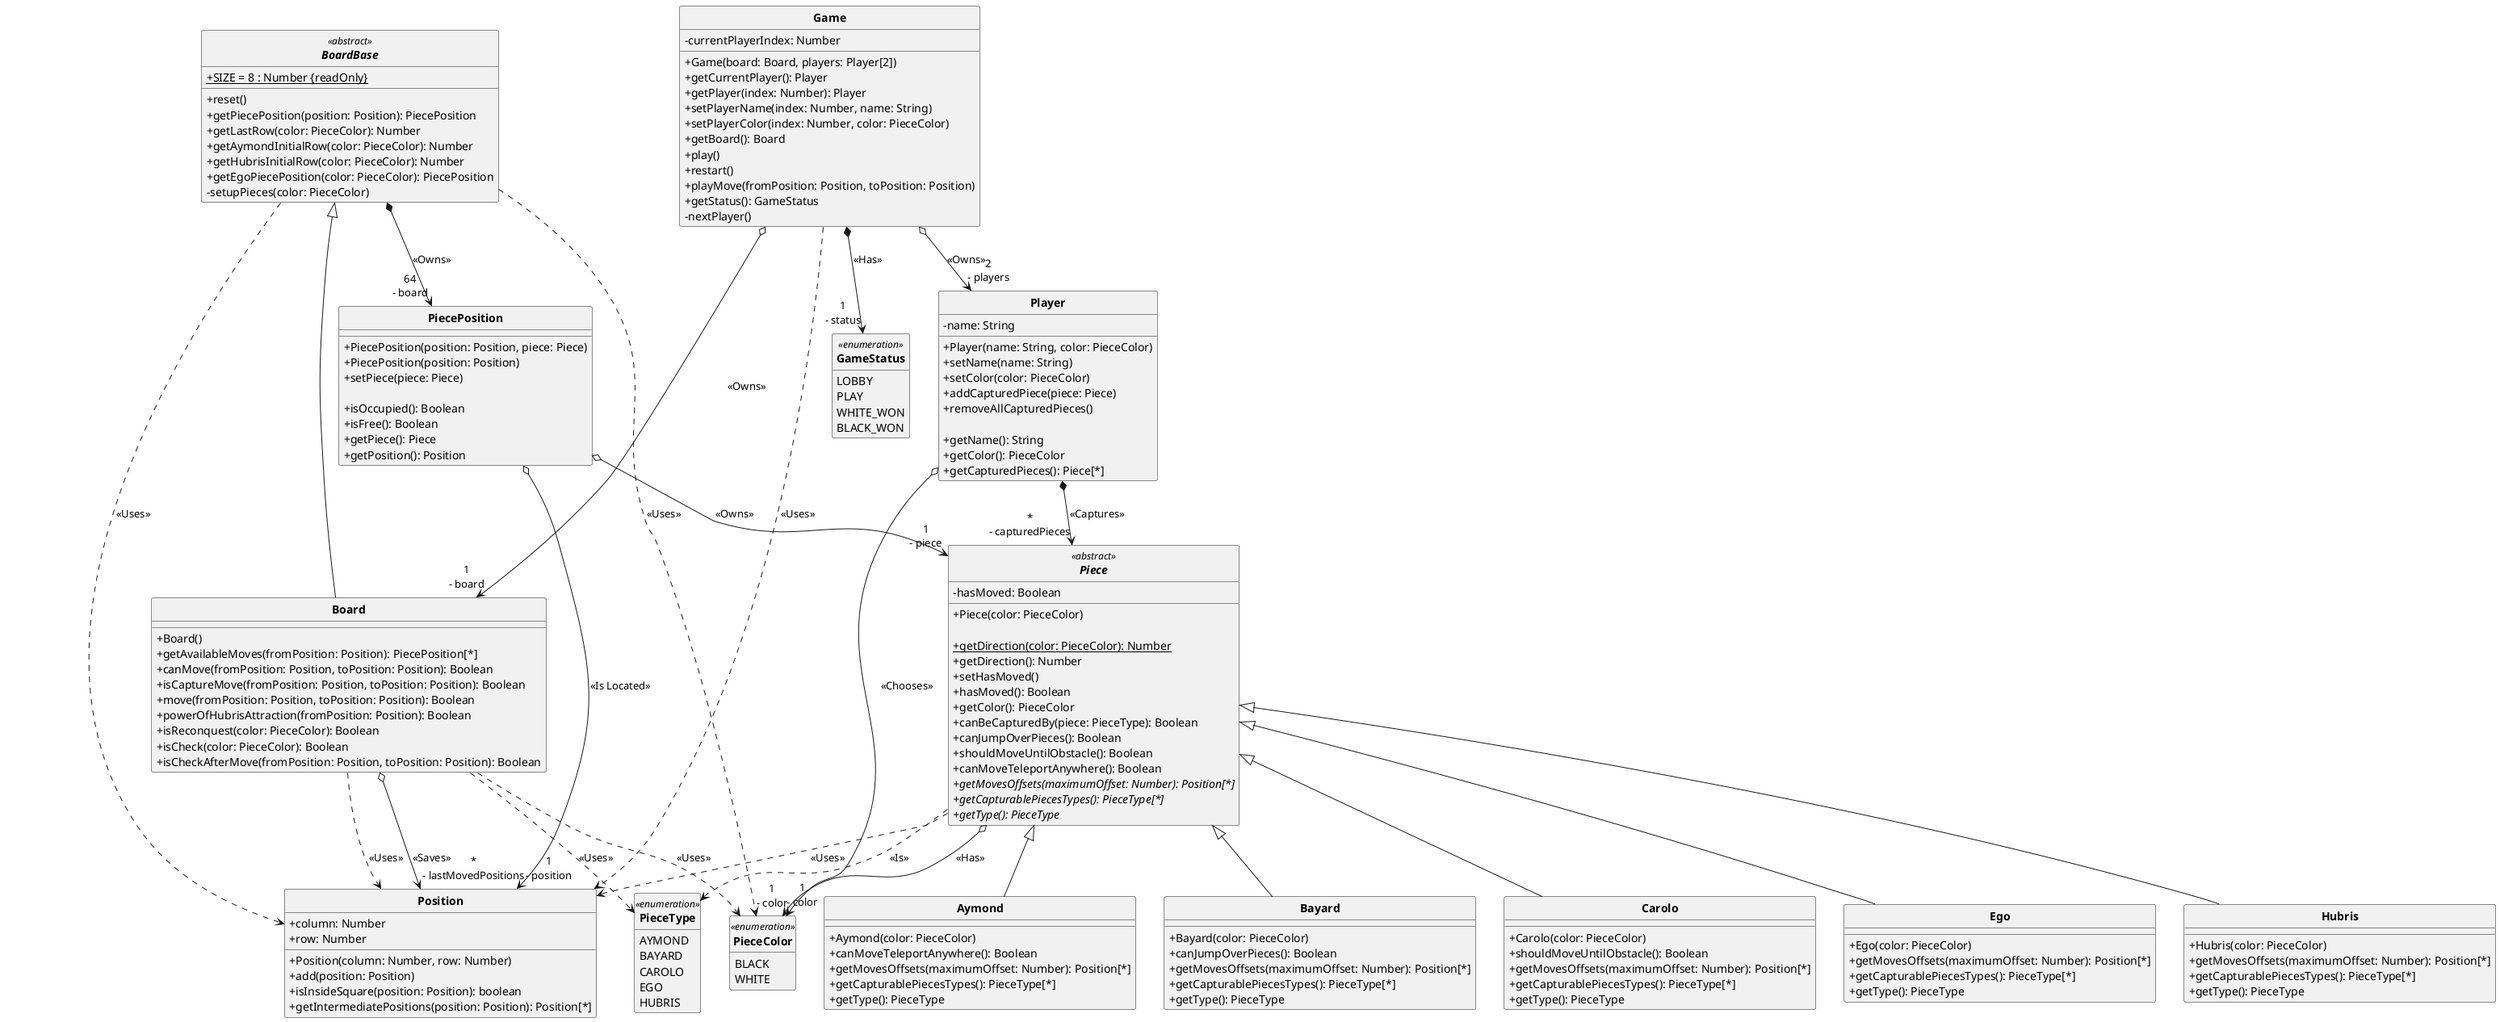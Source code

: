 @startuml UML

skinparam style strictuml
skinparam classAttributeIconSize 0
skinparam classFontStyle Bold
hide enum methods

enum GameStatus <<enumeration>> {
  LOBBY
  PLAY
  WHITE_WON
  BLACK_WON
}

class Game {
  {field} - currentPlayerIndex: Number

  {method} + Game(board: Board, players: Player[2])
  {method} + getCurrentPlayer(): Player
  {method} + getPlayer(index: Number): Player
  {method} + setPlayerName(index: Number, name: String)
  {method} + setPlayerColor(index: Number, color: PieceColor)
  {method} + getBoard(): Board
  {method} + play()
  {method} + restart()
  {method} + playMove(fromPosition: Position, toPosition: Position)
  {method} + getStatus(): GameStatus
  {method} - nextPlayer()
}
Game o--> "1\n- board" Board : <<Owns>>
Game o--> "2\n- players" Player : <<Owns>>
Game *--> "1\n- status" GameStatus : <<Has>>
Game ..> Position : <<Uses>>

class Player {
  {field} - name: String

  {method} + Player(name: String, color: PieceColor)
  {method} + setName(name: String)
  {method} + setColor(color: PieceColor)
  {method} + addCapturedPiece(piece: Piece)
  {method} + removeAllCapturedPieces()

  {method} + getName(): String
  {method} + getColor(): PieceColor
  {method} + getCapturedPieces(): Piece[*]
}
Player o--> "1\n- color" PieceColor : <<Chooses>>
Player *--> "*\n- capturedPieces" Piece : <<Captures>>

enum PieceType <<enumeration>> {
  AYMOND
  BAYARD
  CAROLO
  EGO
  HUBRIS
}

enum PieceColor <<enumeration>> {
  BLACK
  WHITE

  {method} + getOpposite(): PieceColor
}

abstract class Piece <<abstract>> {
  {field} - hasMoved: Boolean

  {method} + Piece(color: PieceColor)

  {method} + getDirection(color: PieceColor): Number {static}
  {method} + getDirection(): Number
  {method} + setHasMoved()
  {method} + hasMoved(): Boolean
  {method} + getColor(): PieceColor
  {method} + canBeCapturedBy(piece: PieceType): Boolean
  {method} + canJumpOverPieces(): Boolean
  {method} + shouldMoveUntilObstacle(): Boolean
  {method} + canMoveTeleportAnywhere(): Boolean
  {method} + getMovesOffsets(maximumOffset: Number): Position[*] {abstract}
  {method} + getCapturablePiecesTypes(): PieceType[*] {abstract}
  {method} + getType(): PieceType {abstract}
}
Piece o--> "1\n- color" PieceColor : <<Has>>
Piece ..> Position : <<Uses>>
Piece ..> PieceType : <<Is>>

class Aymond extends Piece {
  {method} + Aymond(color: PieceColor)
  {method} + canMoveTeleportAnywhere(): Boolean
  {method} + getMovesOffsets(maximumOffset: Number): Position[*]
  {method} + getCapturablePiecesTypes(): PieceType[*]
  {method} + getType(): PieceType
}

class Bayard extends Piece {
  {method} + Bayard(color: PieceColor)
  {method} + canJumpOverPieces(): Boolean
  {method} + getMovesOffsets(maximumOffset: Number): Position[*]
  {method} + getCapturablePiecesTypes(): PieceType[*]
  {method} + getType(): PieceType
}

class Carolo extends Piece {
  {method} + Carolo(color: PieceColor)
  {method} + shouldMoveUntilObstacle(): Boolean
  {method} + getMovesOffsets(maximumOffset: Number): Position[*]
  {method} + getCapturablePiecesTypes(): PieceType[*]
  {method} + getType(): PieceType
}

class Ego extends Piece {
  {method} + Ego(color: PieceColor)
  {method} + getMovesOffsets(maximumOffset: Number): Position[*]
  {method} + getCapturablePiecesTypes(): PieceType[*]
  {method} + getType(): PieceType
}

class Hubris extends Piece {
  {method} + Hubris(color: PieceColor)
  {method} + getMovesOffsets(maximumOffset: Number): Position[*]
  {method} + getCapturablePiecesTypes(): PieceType[*]
  {method} + getType(): PieceType
}

abstract class BoardBase <<abstract>> {
  {field} + {static} SIZE = 8 : Number {readOnly}

  {method} + reset()
  {method} + getPiecePosition(position: Position): PiecePosition
  {method} + getLastRow(color: PieceColor): Number
  {method} + getAymondInitialRow(color: PieceColor): Number
  {method} + getHubrisInitialRow(color: PieceColor): Number
  {method} + getEgoPiecePosition(color: PieceColor): PiecePosition
  {method} - setupPieces(color: PieceColor)
}
BoardBase *--> "64\n- board" PiecePosition : <<Owns>>
BoardBase ..> Position : <<Uses>>
BoardBase ..> PieceColor : <<Uses>>

class Board extends BoardBase {
  {method} + Board()
  {method} + getAvailableMoves(fromPosition: Position): PiecePosition[*]
  {method} + canMove(fromPosition: Position, toPosition: Position): Boolean
  {method} + isCaptureMove(fromPosition: Position, toPosition: Position): Boolean
  {method} + move(fromPosition: Position, toPosition: Position): Boolean
  {method} + powerOfHubrisAttraction(fromPosition: Position): Boolean
  {method} + isReconquest(color: PieceColor): Boolean
  {method} + isCheck(color: PieceColor): Boolean
  {method} + isCheckAfterMove(fromPosition: Position, toPosition: Position): Boolean
}
Board ..> Position : <<Uses>>
Board ..> PieceColor : <<Uses>>
Board ..> PieceType : <<Uses>>
Board o--> "*\n- lastMovedPositions" Position : <<Saves>>

class Position {
  {field} + column: Number
  {field} + row: Number

  {method} + Position(column: Number, row: Number)
  {method} + add(position: Position)
  {method} + isInsideSquare(position: Position): boolean
  {method} + getIntermediatePositions(position: Position): Position[*]
}

class PiecePosition {
  {method} + PiecePosition(position: Position, piece: Piece)
  {method} + PiecePosition(position: Position)
  {method} + setPiece(piece: Piece)

  {method} + isOccupied(): Boolean
  {method} + isFree(): Boolean
  {method} + getPiece(): Piece
  {method} + getPosition(): Position
}
PiecePosition o--> "1\n- piece" Piece : <<Owns>>
PiecePosition o--> "1\n- position" Position : <<Is Located>>

@enduml

